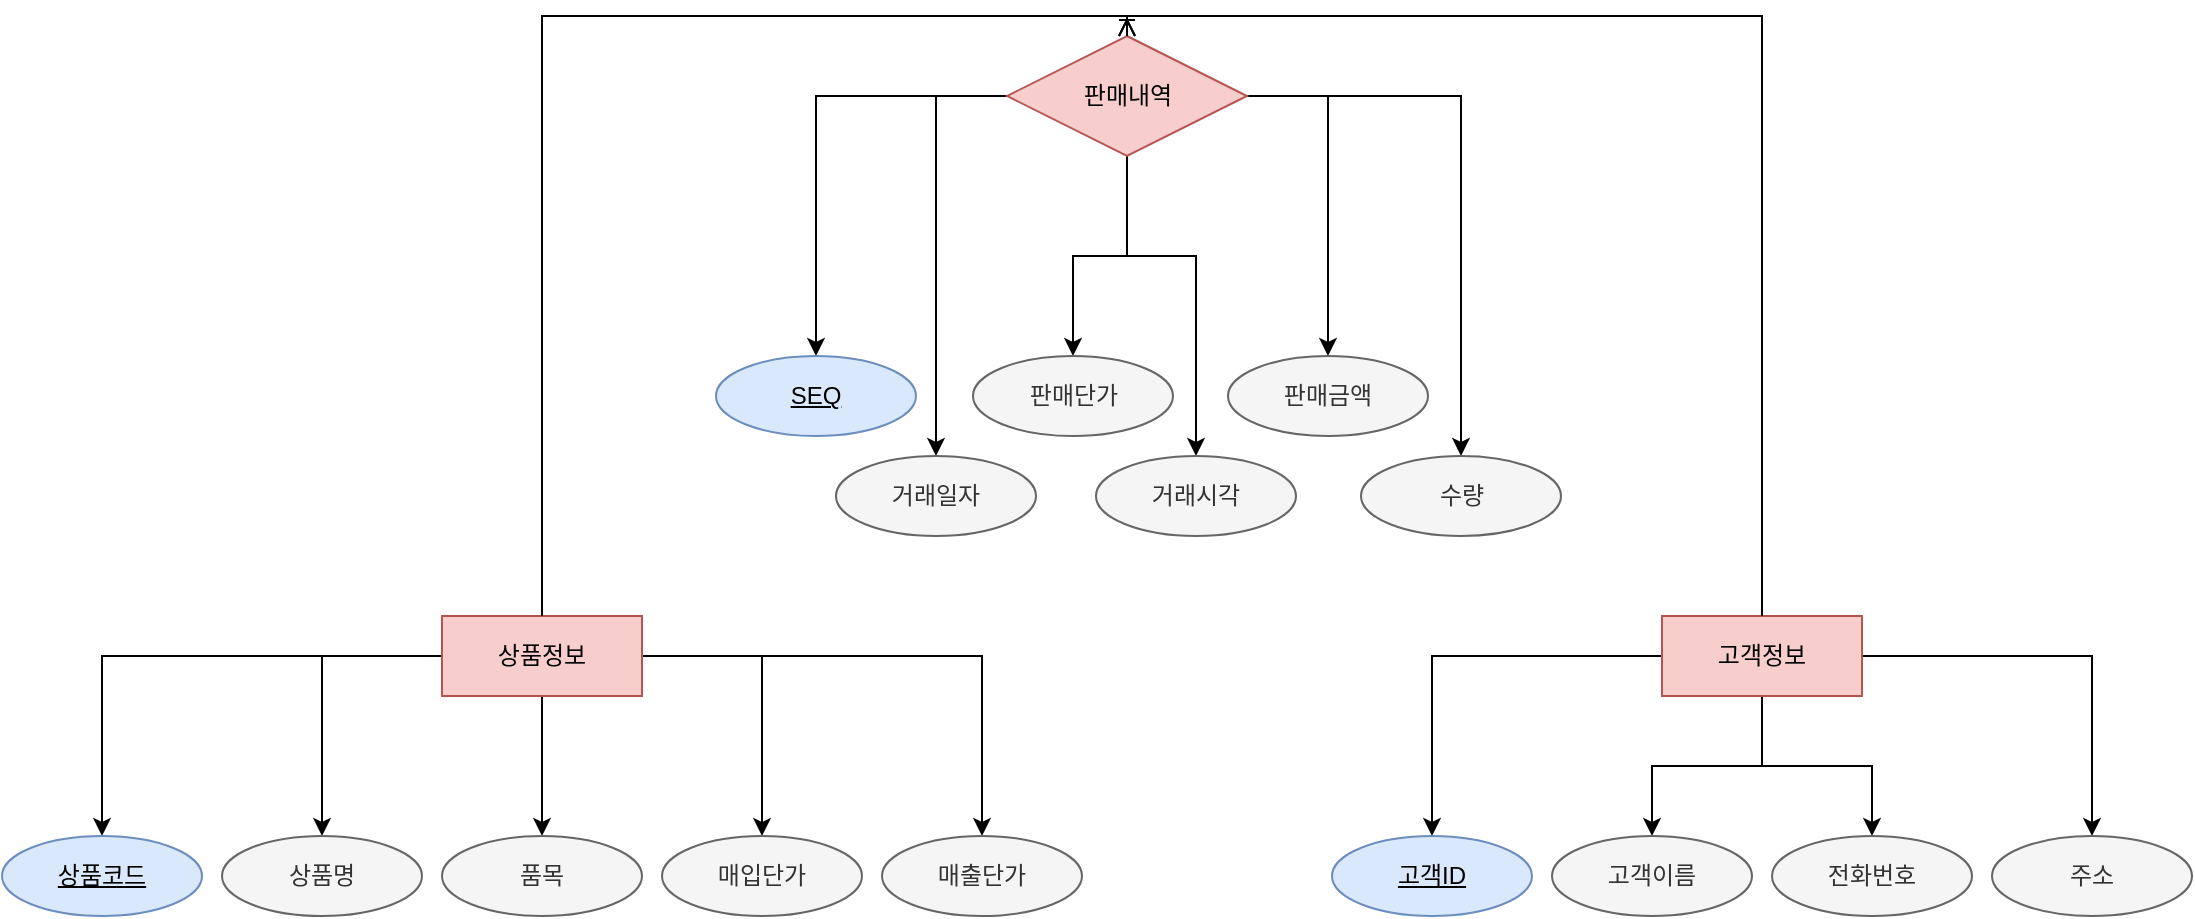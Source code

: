 <mxfile version="21.4.0" type="device">
  <diagram name="페이지-1" id="axt3QVBXmXIZcMGO90aI">
    <mxGraphModel dx="1647" dy="895" grid="1" gridSize="10" guides="1" tooltips="1" connect="1" arrows="1" fold="1" page="1" pageScale="1" pageWidth="4681" pageHeight="3300" math="0" shadow="0">
      <root>
        <mxCell id="0" />
        <mxCell id="1" parent="0" />
        <mxCell id="ln-KKI3XszUrnPwqGnD0-7" style="edgeStyle=orthogonalEdgeStyle;rounded=0;orthogonalLoop=1;jettySize=auto;html=1;" parent="1" source="ln-KKI3XszUrnPwqGnD0-1" target="ln-KKI3XszUrnPwqGnD0-2" edge="1">
          <mxGeometry relative="1" as="geometry" />
        </mxCell>
        <mxCell id="ln-KKI3XszUrnPwqGnD0-8" style="edgeStyle=orthogonalEdgeStyle;rounded=0;orthogonalLoop=1;jettySize=auto;html=1;" parent="1" source="ln-KKI3XszUrnPwqGnD0-1" target="ln-KKI3XszUrnPwqGnD0-3" edge="1">
          <mxGeometry relative="1" as="geometry" />
        </mxCell>
        <mxCell id="ln-KKI3XszUrnPwqGnD0-10" style="edgeStyle=orthogonalEdgeStyle;rounded=0;orthogonalLoop=1;jettySize=auto;html=1;entryX=0.5;entryY=0;entryDx=0;entryDy=0;" parent="1" source="ln-KKI3XszUrnPwqGnD0-1" target="ln-KKI3XszUrnPwqGnD0-6" edge="1">
          <mxGeometry relative="1" as="geometry" />
        </mxCell>
        <mxCell id="ln-KKI3XszUrnPwqGnD0-11" style="edgeStyle=orthogonalEdgeStyle;rounded=0;orthogonalLoop=1;jettySize=auto;html=1;" parent="1" source="ln-KKI3XszUrnPwqGnD0-1" target="ln-KKI3XszUrnPwqGnD0-4" edge="1">
          <mxGeometry relative="1" as="geometry" />
        </mxCell>
        <mxCell id="ln-KKI3XszUrnPwqGnD0-12" style="edgeStyle=orthogonalEdgeStyle;rounded=0;orthogonalLoop=1;jettySize=auto;html=1;entryX=0.5;entryY=0;entryDx=0;entryDy=0;" parent="1" source="ln-KKI3XszUrnPwqGnD0-1" target="ln-KKI3XszUrnPwqGnD0-5" edge="1">
          <mxGeometry relative="1" as="geometry" />
        </mxCell>
        <mxCell id="ln-KKI3XszUrnPwqGnD0-1" value="상품정보" style="whiteSpace=wrap;html=1;align=center;fillColor=#f8cecc;strokeColor=#b85450;" parent="1" vertex="1">
          <mxGeometry x="580" y="590" width="100" height="40" as="geometry" />
        </mxCell>
        <mxCell id="ln-KKI3XszUrnPwqGnD0-2" value="상품코드" style="ellipse;whiteSpace=wrap;html=1;align=center;fontStyle=4;fillColor=#dae8fc;strokeColor=#6c8ebf;" parent="1" vertex="1">
          <mxGeometry x="360" y="700" width="100" height="40" as="geometry" />
        </mxCell>
        <mxCell id="ln-KKI3XszUrnPwqGnD0-3" value="상품명" style="ellipse;whiteSpace=wrap;html=1;align=center;fillColor=#f5f5f5;fontColor=#333333;strokeColor=#666666;" parent="1" vertex="1">
          <mxGeometry x="470" y="700" width="100" height="40" as="geometry" />
        </mxCell>
        <mxCell id="ln-KKI3XszUrnPwqGnD0-4" value="매입단가" style="ellipse;whiteSpace=wrap;html=1;align=center;fillColor=#f5f5f5;fontColor=#333333;strokeColor=#666666;" parent="1" vertex="1">
          <mxGeometry x="690" y="700" width="100" height="40" as="geometry" />
        </mxCell>
        <mxCell id="ln-KKI3XszUrnPwqGnD0-5" value="매출단가" style="ellipse;whiteSpace=wrap;html=1;align=center;fillColor=#f5f5f5;fontColor=#333333;strokeColor=#666666;" parent="1" vertex="1">
          <mxGeometry x="800" y="700" width="100" height="40" as="geometry" />
        </mxCell>
        <mxCell id="ln-KKI3XszUrnPwqGnD0-6" value="품목" style="ellipse;whiteSpace=wrap;html=1;align=center;fillColor=#f5f5f5;fontColor=#333333;strokeColor=#666666;" parent="1" vertex="1">
          <mxGeometry x="580" y="700" width="100" height="40" as="geometry" />
        </mxCell>
        <mxCell id="ln-KKI3XszUrnPwqGnD0-13" style="edgeStyle=orthogonalEdgeStyle;rounded=0;orthogonalLoop=1;jettySize=auto;html=1;" parent="1" source="ln-KKI3XszUrnPwqGnD0-18" target="ln-KKI3XszUrnPwqGnD0-19" edge="1">
          <mxGeometry relative="1" as="geometry" />
        </mxCell>
        <mxCell id="ln-KKI3XszUrnPwqGnD0-14" style="edgeStyle=orthogonalEdgeStyle;rounded=0;orthogonalLoop=1;jettySize=auto;html=1;" parent="1" source="ln-KKI3XszUrnPwqGnD0-18" target="ln-KKI3XszUrnPwqGnD0-20" edge="1">
          <mxGeometry relative="1" as="geometry" />
        </mxCell>
        <mxCell id="ln-KKI3XszUrnPwqGnD0-15" style="edgeStyle=orthogonalEdgeStyle;rounded=0;orthogonalLoop=1;jettySize=auto;html=1;entryX=0.5;entryY=0;entryDx=0;entryDy=0;" parent="1" source="ln-KKI3XszUrnPwqGnD0-18" target="ln-KKI3XszUrnPwqGnD0-23" edge="1">
          <mxGeometry relative="1" as="geometry" />
        </mxCell>
        <mxCell id="ln-KKI3XszUrnPwqGnD0-16" style="edgeStyle=orthogonalEdgeStyle;rounded=0;orthogonalLoop=1;jettySize=auto;html=1;" parent="1" source="ln-KKI3XszUrnPwqGnD0-18" target="ln-KKI3XszUrnPwqGnD0-21" edge="1">
          <mxGeometry relative="1" as="geometry" />
        </mxCell>
        <mxCell id="ln-KKI3XszUrnPwqGnD0-18" value="고객정보" style="whiteSpace=wrap;html=1;align=center;fillColor=#f8cecc;strokeColor=#b85450;" parent="1" vertex="1">
          <mxGeometry x="1190" y="590" width="100" height="40" as="geometry" />
        </mxCell>
        <mxCell id="ln-KKI3XszUrnPwqGnD0-19" value="고객ID" style="ellipse;whiteSpace=wrap;html=1;align=center;fontStyle=4;fillColor=#dae8fc;strokeColor=#6c8ebf;" parent="1" vertex="1">
          <mxGeometry x="1025" y="700" width="100" height="40" as="geometry" />
        </mxCell>
        <mxCell id="ln-KKI3XszUrnPwqGnD0-20" value="고객이름" style="ellipse;whiteSpace=wrap;html=1;align=center;fillColor=#f5f5f5;fontColor=#333333;strokeColor=#666666;" parent="1" vertex="1">
          <mxGeometry x="1135" y="700" width="100" height="40" as="geometry" />
        </mxCell>
        <mxCell id="ln-KKI3XszUrnPwqGnD0-21" value="주소" style="ellipse;whiteSpace=wrap;html=1;align=center;fillColor=#f5f5f5;fontColor=#333333;strokeColor=#666666;" parent="1" vertex="1">
          <mxGeometry x="1355" y="700" width="100" height="40" as="geometry" />
        </mxCell>
        <mxCell id="ln-KKI3XszUrnPwqGnD0-23" value="전화번호" style="ellipse;whiteSpace=wrap;html=1;align=center;fillColor=#f5f5f5;fontColor=#333333;strokeColor=#666666;" parent="1" vertex="1">
          <mxGeometry x="1245" y="700" width="100" height="40" as="geometry" />
        </mxCell>
        <mxCell id="ln-KKI3XszUrnPwqGnD0-44" style="edgeStyle=orthogonalEdgeStyle;rounded=0;orthogonalLoop=1;jettySize=auto;html=1;exitX=0;exitY=0.5;exitDx=0;exitDy=0;" parent="1" source="ln-KKI3XszUrnPwqGnD0-35" target="ln-KKI3XszUrnPwqGnD0-41" edge="1">
          <mxGeometry relative="1" as="geometry" />
        </mxCell>
        <mxCell id="ln-KKI3XszUrnPwqGnD0-45" style="edgeStyle=orthogonalEdgeStyle;rounded=0;orthogonalLoop=1;jettySize=auto;html=1;" parent="1" source="ln-KKI3XszUrnPwqGnD0-35" target="ln-KKI3XszUrnPwqGnD0-42" edge="1">
          <mxGeometry relative="1" as="geometry">
            <Array as="points">
              <mxPoint x="922" y="410" />
              <mxPoint x="957" y="410" />
            </Array>
          </mxGeometry>
        </mxCell>
        <mxCell id="ln-KKI3XszUrnPwqGnD0-46" style="edgeStyle=orthogonalEdgeStyle;rounded=0;orthogonalLoop=1;jettySize=auto;html=1;" parent="1" source="ln-KKI3XszUrnPwqGnD0-35" target="ln-KKI3XszUrnPwqGnD0-43" edge="1">
          <mxGeometry relative="1" as="geometry" />
        </mxCell>
        <mxCell id="ln-KKI3XszUrnPwqGnD0-50" style="edgeStyle=orthogonalEdgeStyle;rounded=0;orthogonalLoop=1;jettySize=auto;html=1;" parent="1" source="ln-KKI3XszUrnPwqGnD0-35" target="ln-KKI3XszUrnPwqGnD0-49" edge="1">
          <mxGeometry relative="1" as="geometry" />
        </mxCell>
        <mxCell id="ln-KKI3XszUrnPwqGnD0-51" style="edgeStyle=orthogonalEdgeStyle;rounded=0;orthogonalLoop=1;jettySize=auto;html=1;exitX=0.5;exitY=1;exitDx=0;exitDy=0;" parent="1" source="ln-KKI3XszUrnPwqGnD0-35" target="ln-KKI3XszUrnPwqGnD0-47" edge="1">
          <mxGeometry relative="1" as="geometry" />
        </mxCell>
        <mxCell id="ln-KKI3XszUrnPwqGnD0-52" style="edgeStyle=orthogonalEdgeStyle;rounded=0;orthogonalLoop=1;jettySize=auto;html=1;exitX=1;exitY=0.5;exitDx=0;exitDy=0;" parent="1" source="ln-KKI3XszUrnPwqGnD0-35" target="ln-KKI3XszUrnPwqGnD0-48" edge="1">
          <mxGeometry relative="1" as="geometry" />
        </mxCell>
        <mxCell id="ln-KKI3XszUrnPwqGnD0-35" value="판매내역" style="shape=rhombus;perimeter=rhombusPerimeter;whiteSpace=wrap;html=1;align=center;fillColor=#f8cecc;strokeColor=#b85450;" parent="1" vertex="1">
          <mxGeometry x="862.5" y="300" width="120" height="60" as="geometry" />
        </mxCell>
        <mxCell id="ln-KKI3XszUrnPwqGnD0-39" value="" style="edgeStyle=orthogonalEdgeStyle;fontSize=12;html=1;endArrow=ERoneToMany;rounded=0;exitX=0.5;exitY=0;exitDx=0;exitDy=0;entryX=0.5;entryY=0;entryDx=0;entryDy=0;" parent="1" source="ln-KKI3XszUrnPwqGnD0-1" target="ln-KKI3XszUrnPwqGnD0-35" edge="1">
          <mxGeometry width="100" height="100" relative="1" as="geometry">
            <mxPoint x="630" y="800" as="sourcePoint" />
            <mxPoint x="730" y="700" as="targetPoint" />
          </mxGeometry>
        </mxCell>
        <mxCell id="ln-KKI3XszUrnPwqGnD0-40" value="" style="edgeStyle=orthogonalEdgeStyle;fontSize=12;html=1;endArrow=ERoneToMany;rounded=0;exitX=0.5;exitY=0;exitDx=0;exitDy=0;entryX=0.5;entryY=0;entryDx=0;entryDy=0;" parent="1" source="ln-KKI3XszUrnPwqGnD0-18" target="ln-KKI3XszUrnPwqGnD0-35" edge="1">
          <mxGeometry width="100" height="100" relative="1" as="geometry">
            <mxPoint x="597" y="810" as="sourcePoint" />
            <mxPoint x="872" y="340" as="targetPoint" />
          </mxGeometry>
        </mxCell>
        <mxCell id="ln-KKI3XszUrnPwqGnD0-41" value="거래일자" style="ellipse;whiteSpace=wrap;html=1;align=center;fillColor=#f5f5f5;fontColor=#333333;strokeColor=#666666;" parent="1" vertex="1">
          <mxGeometry x="777" y="510" width="100" height="40" as="geometry" />
        </mxCell>
        <mxCell id="ln-KKI3XszUrnPwqGnD0-42" value="거래시각" style="ellipse;whiteSpace=wrap;html=1;align=center;fillColor=#f5f5f5;fontColor=#333333;strokeColor=#666666;" parent="1" vertex="1">
          <mxGeometry x="907" y="510" width="100" height="40" as="geometry" />
        </mxCell>
        <mxCell id="ln-KKI3XszUrnPwqGnD0-43" value="수량" style="ellipse;whiteSpace=wrap;html=1;align=center;fillColor=#f5f5f5;fontColor=#333333;strokeColor=#666666;" parent="1" vertex="1">
          <mxGeometry x="1039.5" y="510" width="100" height="40" as="geometry" />
        </mxCell>
        <mxCell id="ln-KKI3XszUrnPwqGnD0-47" value="판매단가" style="ellipse;whiteSpace=wrap;html=1;align=center;fillColor=#f5f5f5;fontColor=#333333;strokeColor=#666666;" parent="1" vertex="1">
          <mxGeometry x="845.5" y="460" width="100" height="40" as="geometry" />
        </mxCell>
        <mxCell id="ln-KKI3XszUrnPwqGnD0-48" value="판매금액" style="ellipse;whiteSpace=wrap;html=1;align=center;fillColor=#f5f5f5;fontColor=#333333;strokeColor=#666666;" parent="1" vertex="1">
          <mxGeometry x="973" y="460" width="100" height="40" as="geometry" />
        </mxCell>
        <mxCell id="ln-KKI3XszUrnPwqGnD0-49" value="SEQ" style="ellipse;whiteSpace=wrap;html=1;align=center;fontStyle=4;fillColor=#dae8fc;strokeColor=#6c8ebf;" parent="1" vertex="1">
          <mxGeometry x="717" y="460" width="100" height="40" as="geometry" />
        </mxCell>
      </root>
    </mxGraphModel>
  </diagram>
</mxfile>
